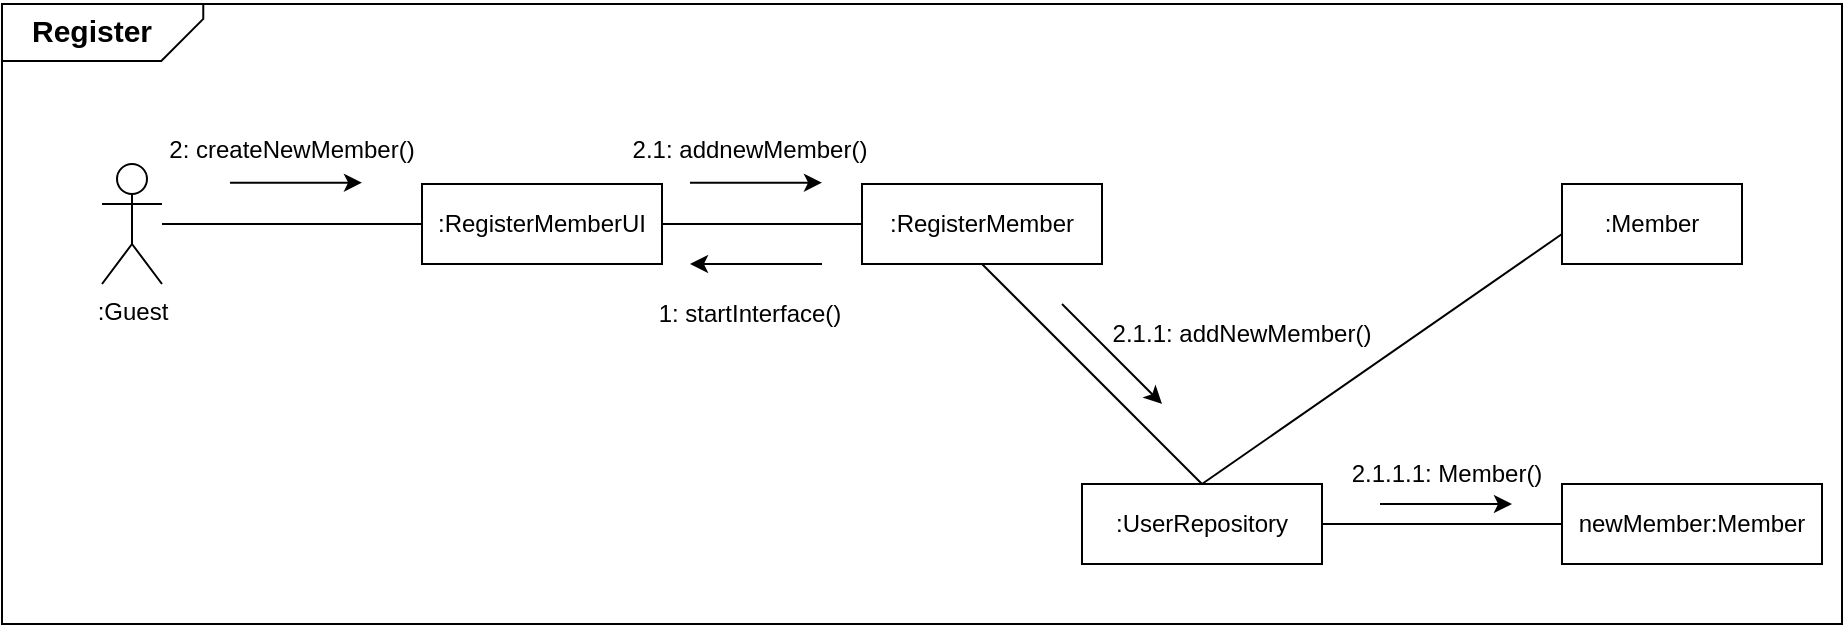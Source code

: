 <mxfile version="26.2.15">
  <diagram name="페이지-1" id="eJOpgobVvoI6VlJ8I2F_">
    <mxGraphModel dx="783" dy="598" grid="1" gridSize="10" guides="1" tooltips="1" connect="1" arrows="1" fold="1" page="1" pageScale="1" pageWidth="350" pageHeight="400" math="0" shadow="0">
      <root>
        <mxCell id="0" />
        <mxCell id="1" parent="0" />
        <mxCell id="4hYVy7ynffR2fAa8xfok-1" value="" style="rounded=0;whiteSpace=wrap;html=1;" parent="1" vertex="1">
          <mxGeometry x="50" y="50" width="920" height="310" as="geometry" />
        </mxCell>
        <mxCell id="4hYVy7ynffR2fAa8xfok-2" value=":Guest" style="shape=umlActor;verticalLabelPosition=bottom;verticalAlign=top;html=1;outlineConnect=0;" parent="1" vertex="1">
          <mxGeometry x="100" y="130" width="30" height="60" as="geometry" />
        </mxCell>
        <mxCell id="4hYVy7ynffR2fAa8xfok-3" value=":RegisterMemberUI" style="rounded=0;whiteSpace=wrap;html=1;" parent="1" vertex="1">
          <mxGeometry x="260" y="140" width="120" height="40" as="geometry" />
        </mxCell>
        <mxCell id="4hYVy7ynffR2fAa8xfok-4" value=":RegisterMember" style="rounded=0;whiteSpace=wrap;html=1;" parent="1" vertex="1">
          <mxGeometry x="480" y="140" width="120" height="40" as="geometry" />
        </mxCell>
        <mxCell id="4hYVy7ynffR2fAa8xfok-5" value="" style="endArrow=none;html=1;rounded=0;exitX=1;exitY=0.5;exitDx=0;exitDy=0;entryX=0;entryY=0.5;entryDx=0;entryDy=0;" parent="1" source="4hYVy7ynffR2fAa8xfok-3" target="4hYVy7ynffR2fAa8xfok-4" edge="1">
          <mxGeometry width="50" height="50" relative="1" as="geometry">
            <mxPoint x="420" y="210" as="sourcePoint" />
            <mxPoint x="470" y="160" as="targetPoint" />
          </mxGeometry>
        </mxCell>
        <mxCell id="4hYVy7ynffR2fAa8xfok-6" value="" style="endArrow=none;html=1;rounded=0;entryX=0;entryY=0.5;entryDx=0;entryDy=0;" parent="1" source="4hYVy7ynffR2fAa8xfok-2" target="4hYVy7ynffR2fAa8xfok-3" edge="1">
          <mxGeometry width="50" height="50" relative="1" as="geometry">
            <mxPoint x="420" y="210" as="sourcePoint" />
            <mxPoint x="470" y="160" as="targetPoint" />
          </mxGeometry>
        </mxCell>
        <mxCell id="4hYVy7ynffR2fAa8xfok-8" value=":Member" style="rounded=0;whiteSpace=wrap;html=1;" parent="1" vertex="1">
          <mxGeometry x="830" y="140" width="90" height="40" as="geometry" />
        </mxCell>
        <mxCell id="4hYVy7ynffR2fAa8xfok-9" value="" style="endArrow=none;html=1;rounded=0;entryX=0.5;entryY=1;entryDx=0;entryDy=0;exitX=0.5;exitY=0;exitDx=0;exitDy=0;" parent="1" source="DYasj4YqwP6S_I3k7imA-1" target="4hYVy7ynffR2fAa8xfok-4" edge="1">
          <mxGeometry width="50" height="50" relative="1" as="geometry">
            <mxPoint x="430" y="210" as="sourcePoint" />
            <mxPoint x="480" y="160" as="targetPoint" />
          </mxGeometry>
        </mxCell>
        <mxCell id="4hYVy7ynffR2fAa8xfok-11" value="" style="endArrow=classic;html=1;rounded=0;" parent="1" edge="1">
          <mxGeometry width="50" height="50" relative="1" as="geometry">
            <mxPoint x="460" y="180" as="sourcePoint" />
            <mxPoint x="394" y="180" as="targetPoint" />
          </mxGeometry>
        </mxCell>
        <mxCell id="4hYVy7ynffR2fAa8xfok-14" value="" style="group" parent="1" vertex="1" connectable="0">
          <mxGeometry x="50.005" y="70.005" width="167.5" height="82.82" as="geometry" />
        </mxCell>
        <mxCell id="4hYVy7ynffR2fAa8xfok-13" value="" style="shape=card;whiteSpace=wrap;html=1;rotation=90;direction=south;size=21;" parent="4hYVy7ynffR2fAa8xfok-14" vertex="1">
          <mxGeometry x="36.09" y="-56.09" width="28.44" height="100.64" as="geometry" />
        </mxCell>
        <mxCell id="4hYVy7ynffR2fAa8xfok-12" value="&lt;font style=&quot;font-size: 15px;&quot;&gt;&lt;b&gt;Register&lt;/b&gt;&lt;/font&gt;" style="text;html=1;align=center;verticalAlign=middle;whiteSpace=wrap;rounded=0;" parent="4hYVy7ynffR2fAa8xfok-14" vertex="1">
          <mxGeometry x="0.005" y="-21.995" width="90" height="30" as="geometry" />
        </mxCell>
        <mxCell id="4hYVy7ynffR2fAa8xfok-15" value="1: startInterface()" style="text;html=1;align=center;verticalAlign=middle;whiteSpace=wrap;rounded=0;" parent="1" vertex="1">
          <mxGeometry x="364" y="190" width="120" height="30" as="geometry" />
        </mxCell>
        <mxCell id="4hYVy7ynffR2fAa8xfok-16" value="newMember:Member" style="rounded=0;whiteSpace=wrap;html=1;" parent="1" vertex="1">
          <mxGeometry x="830" y="290" width="130" height="40" as="geometry" />
        </mxCell>
        <mxCell id="4hYVy7ynffR2fAa8xfok-17" value="" style="endArrow=none;html=1;rounded=0;exitX=1;exitY=0.5;exitDx=0;exitDy=0;entryX=0;entryY=0.5;entryDx=0;entryDy=0;" parent="1" source="DYasj4YqwP6S_I3k7imA-1" target="4hYVy7ynffR2fAa8xfok-16" edge="1">
          <mxGeometry width="50" height="50" relative="1" as="geometry">
            <mxPoint x="734" y="260" as="sourcePoint" />
            <mxPoint x="784" y="210" as="targetPoint" />
          </mxGeometry>
        </mxCell>
        <mxCell id="4hYVy7ynffR2fAa8xfok-19" value="" style="endArrow=classic;html=1;rounded=0;" parent="1" edge="1">
          <mxGeometry width="50" height="50" relative="1" as="geometry">
            <mxPoint x="394" y="139.33" as="sourcePoint" />
            <mxPoint x="460" y="139.33" as="targetPoint" />
          </mxGeometry>
        </mxCell>
        <mxCell id="4hYVy7ynffR2fAa8xfok-20" value="" style="endArrow=classic;html=1;rounded=0;" parent="1" edge="1">
          <mxGeometry width="50" height="50" relative="1" as="geometry">
            <mxPoint x="164" y="139.33" as="sourcePoint" />
            <mxPoint x="230" y="139.33" as="targetPoint" />
          </mxGeometry>
        </mxCell>
        <mxCell id="4hYVy7ynffR2fAa8xfok-22" value="2: createNewMember()" style="text;html=1;align=center;verticalAlign=middle;whiteSpace=wrap;rounded=0;" parent="1" vertex="1">
          <mxGeometry x="130" y="108" width="130" height="30" as="geometry" />
        </mxCell>
        <mxCell id="4hYVy7ynffR2fAa8xfok-23" value="" style="endArrow=classic;html=1;rounded=0;" parent="1" edge="1">
          <mxGeometry width="50" height="50" relative="1" as="geometry">
            <mxPoint x="739" y="300.0" as="sourcePoint" />
            <mxPoint x="805" y="300.0" as="targetPoint" />
          </mxGeometry>
        </mxCell>
        <mxCell id="4hYVy7ynffR2fAa8xfok-24" value="2.1.1.1: Member()" style="text;html=1;align=center;verticalAlign=middle;whiteSpace=wrap;rounded=0;" parent="1" vertex="1">
          <mxGeometry x="710" y="270" width="125" height="30" as="geometry" />
        </mxCell>
        <mxCell id="4hYVy7ynffR2fAa8xfok-25" value="2.1: addnewMember()" style="text;html=1;align=center;verticalAlign=middle;whiteSpace=wrap;rounded=0;" parent="1" vertex="1">
          <mxGeometry x="351" y="108" width="146" height="30" as="geometry" />
        </mxCell>
        <mxCell id="4hYVy7ynffR2fAa8xfok-28" value="2.1.1: addNewMember()" style="text;html=1;align=center;verticalAlign=middle;whiteSpace=wrap;rounded=0;" parent="1" vertex="1">
          <mxGeometry x="600" y="200" width="140" height="30" as="geometry" />
        </mxCell>
        <mxCell id="DYasj4YqwP6S_I3k7imA-1" value=":UserRepository" style="rounded=0;whiteSpace=wrap;html=1;" parent="1" vertex="1">
          <mxGeometry x="590" y="290" width="120" height="40" as="geometry" />
        </mxCell>
        <mxCell id="DYasj4YqwP6S_I3k7imA-2" value="" style="endArrow=none;html=1;rounded=0;exitX=0.5;exitY=0;exitDx=0;exitDy=0;entryX=0;entryY=0.625;entryDx=0;entryDy=0;entryPerimeter=0;" parent="1" source="DYasj4YqwP6S_I3k7imA-1" target="4hYVy7ynffR2fAa8xfok-8" edge="1">
          <mxGeometry width="50" height="50" relative="1" as="geometry">
            <mxPoint x="590" y="290" as="sourcePoint" />
            <mxPoint x="640" y="240" as="targetPoint" />
          </mxGeometry>
        </mxCell>
        <mxCell id="9V_V9fug6zcXXz9stWby-1" value="" style="endArrow=classic;html=1;rounded=0;" edge="1" parent="1">
          <mxGeometry width="50" height="50" relative="1" as="geometry">
            <mxPoint x="580.0" y="200" as="sourcePoint" />
            <mxPoint x="630" y="250" as="targetPoint" />
          </mxGeometry>
        </mxCell>
      </root>
    </mxGraphModel>
  </diagram>
</mxfile>
